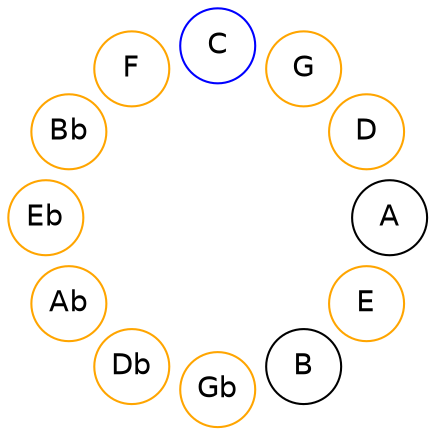 
graph {

layout = circo;
mindist = .1

node [shape = circle, fontname = Helvetica, margin = 0]
edge [style=invis]

subgraph 1 {
	E -- B -- Gb -- Db -- Ab -- Eb -- Bb -- F -- C -- G -- D -- A -- E
}

E [color=orange];
Gb [color=orange];
Db [color=orange];
Ab [color=orange];
Eb [color=orange];
Bb [color=orange];
F [color=orange];
C [color=blue];
G [color=orange];
D [color=orange];
}
